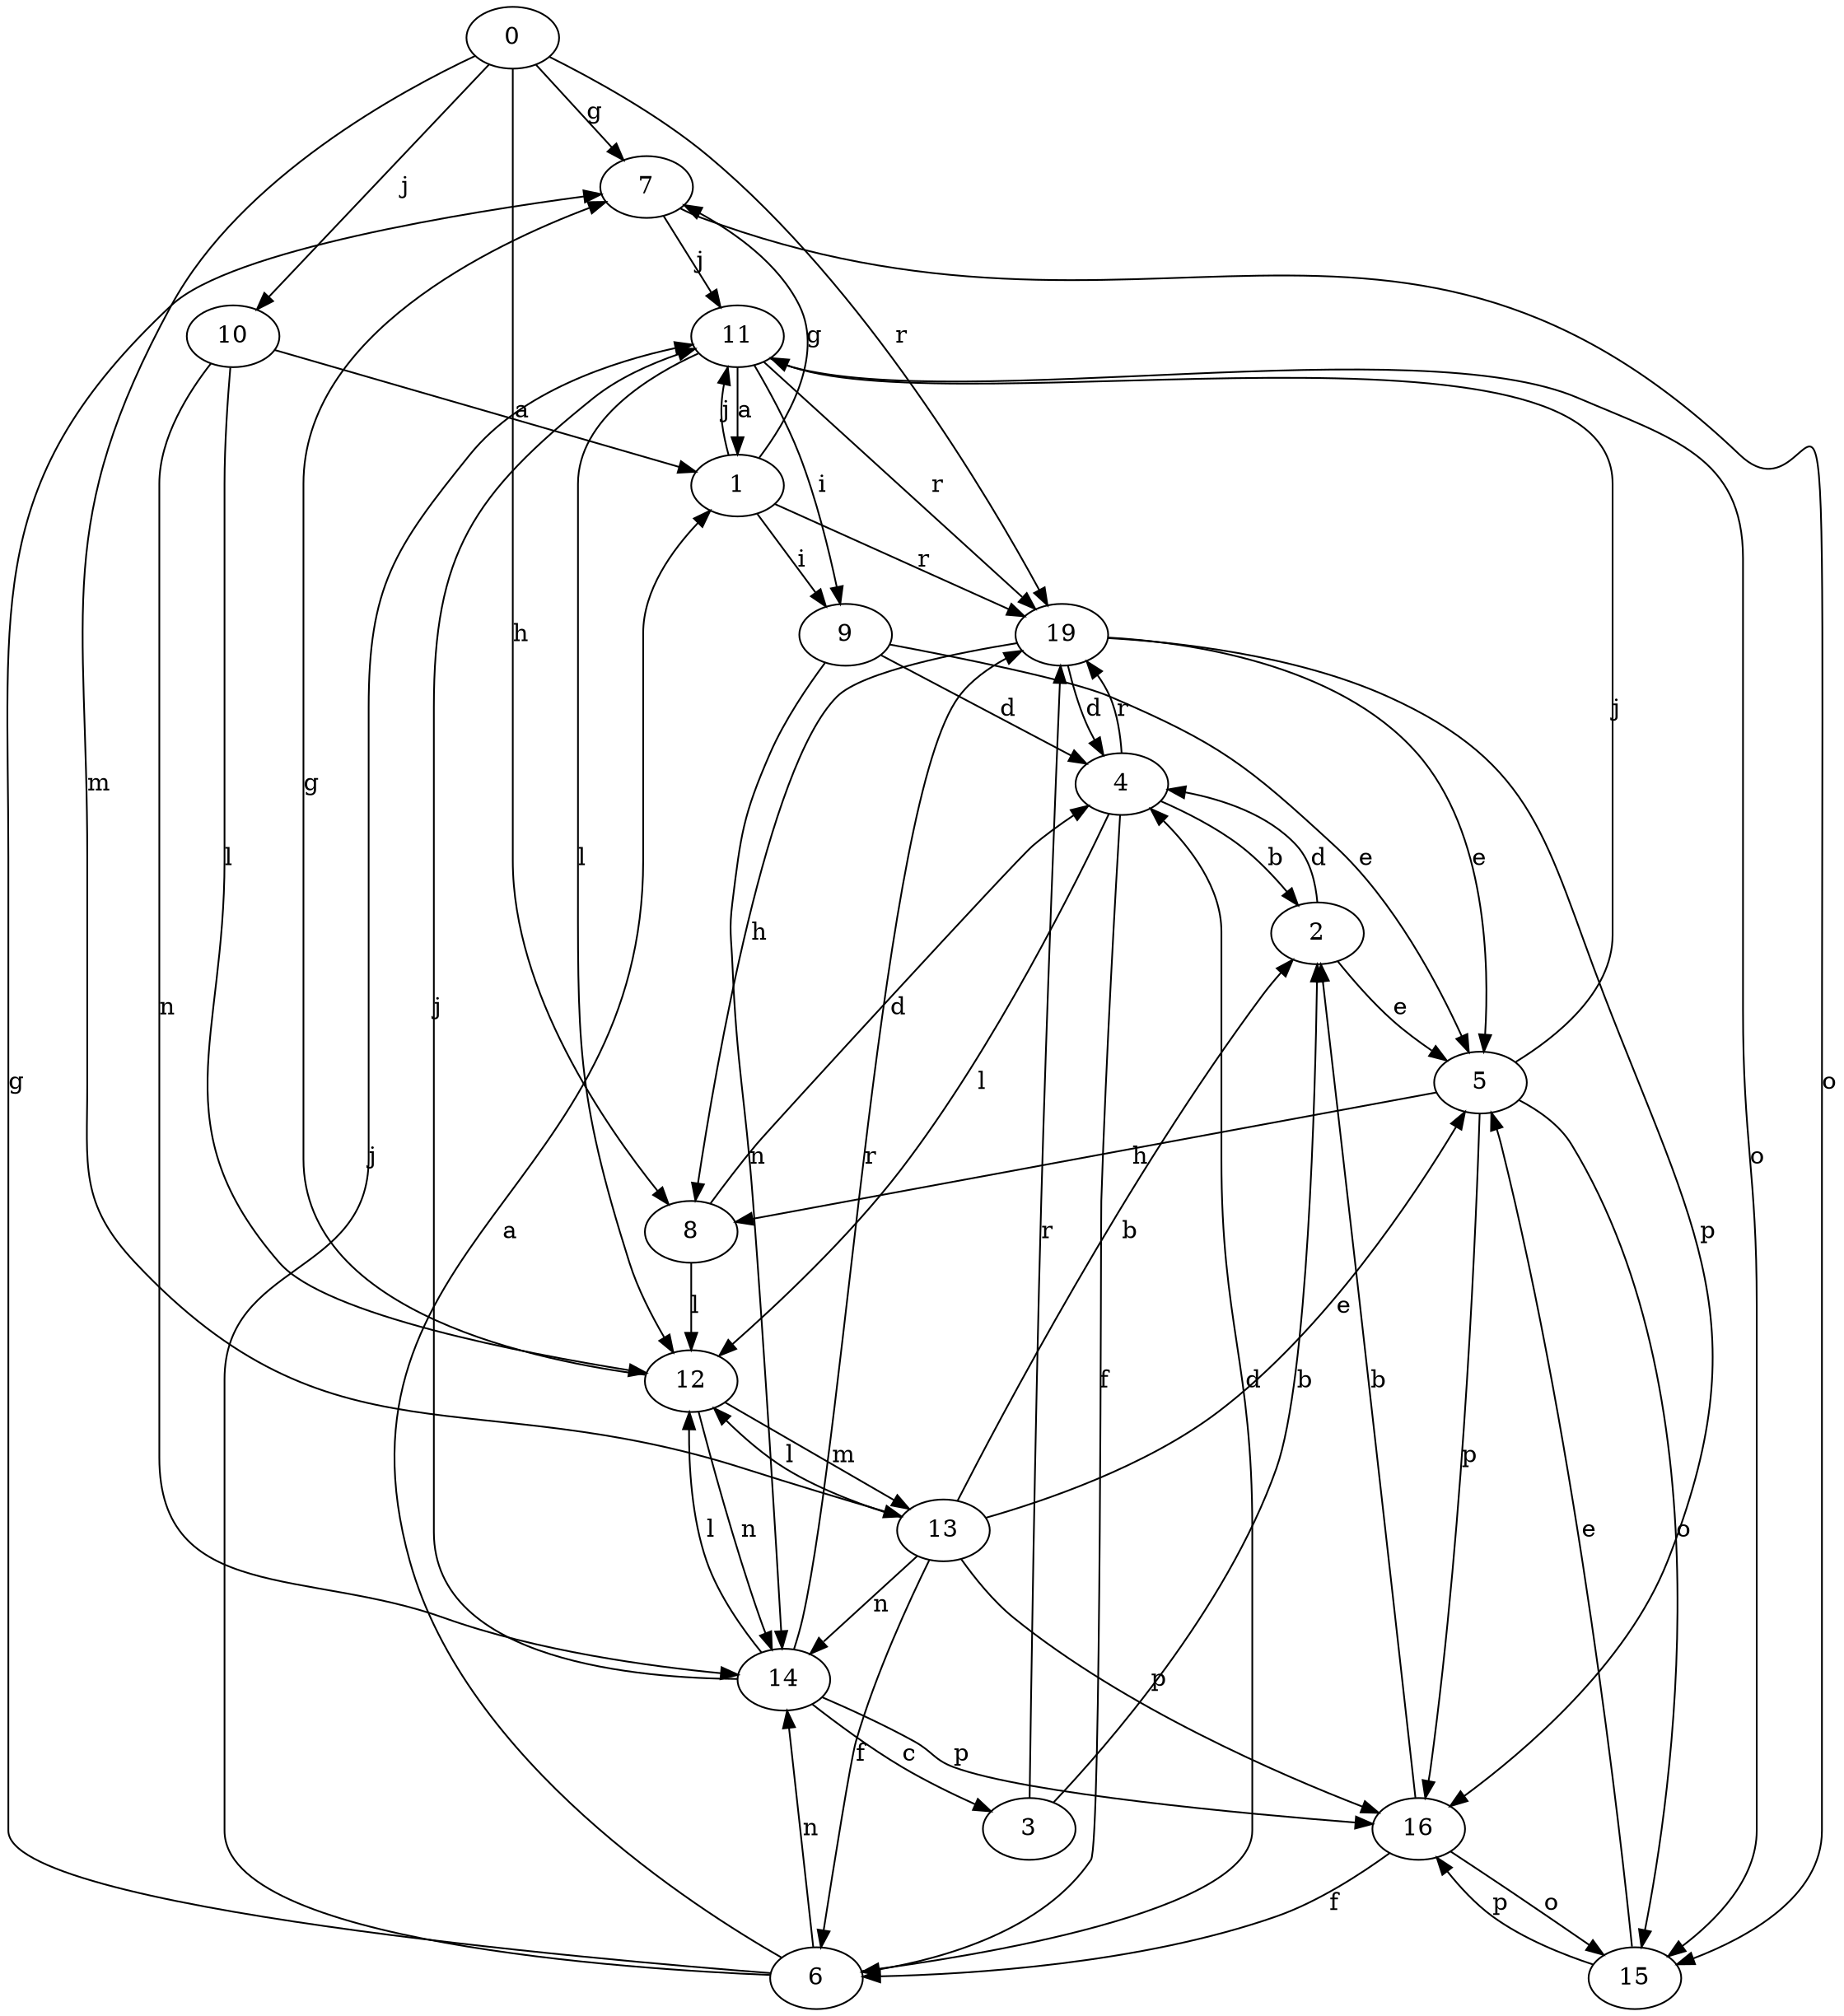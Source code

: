 strict digraph  {
0;
1;
2;
3;
4;
5;
6;
7;
8;
9;
10;
11;
12;
13;
14;
15;
16;
19;
0 -> 7  [label=g];
0 -> 8  [label=h];
0 -> 10  [label=j];
0 -> 13  [label=m];
0 -> 19  [label=r];
1 -> 7  [label=g];
1 -> 9  [label=i];
1 -> 11  [label=j];
1 -> 19  [label=r];
2 -> 4  [label=d];
2 -> 5  [label=e];
3 -> 2  [label=b];
3 -> 19  [label=r];
4 -> 2  [label=b];
4 -> 6  [label=f];
4 -> 12  [label=l];
4 -> 19  [label=r];
5 -> 8  [label=h];
5 -> 11  [label=j];
5 -> 15  [label=o];
5 -> 16  [label=p];
6 -> 1  [label=a];
6 -> 4  [label=d];
6 -> 7  [label=g];
6 -> 11  [label=j];
6 -> 14  [label=n];
7 -> 11  [label=j];
7 -> 15  [label=o];
8 -> 4  [label=d];
8 -> 12  [label=l];
9 -> 4  [label=d];
9 -> 5  [label=e];
9 -> 14  [label=n];
10 -> 1  [label=a];
10 -> 12  [label=l];
10 -> 14  [label=n];
11 -> 1  [label=a];
11 -> 9  [label=i];
11 -> 12  [label=l];
11 -> 15  [label=o];
11 -> 19  [label=r];
12 -> 7  [label=g];
12 -> 13  [label=m];
12 -> 14  [label=n];
13 -> 2  [label=b];
13 -> 5  [label=e];
13 -> 6  [label=f];
13 -> 12  [label=l];
13 -> 14  [label=n];
13 -> 16  [label=p];
14 -> 3  [label=c];
14 -> 11  [label=j];
14 -> 12  [label=l];
14 -> 16  [label=p];
14 -> 19  [label=r];
15 -> 5  [label=e];
15 -> 16  [label=p];
16 -> 2  [label=b];
16 -> 6  [label=f];
16 -> 15  [label=o];
19 -> 4  [label=d];
19 -> 5  [label=e];
19 -> 8  [label=h];
19 -> 16  [label=p];
}
